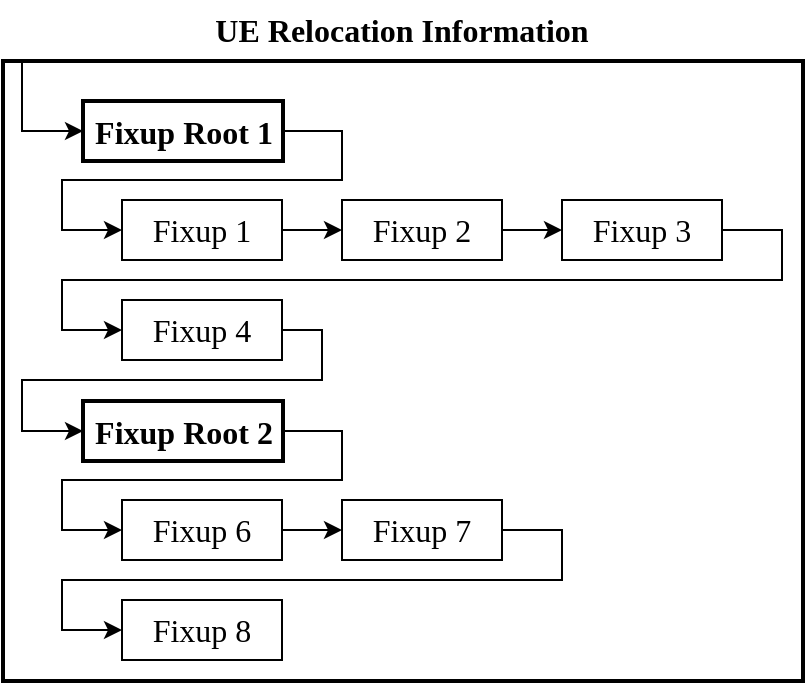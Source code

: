 <mxfile version="21.6.1" type="device">
  <diagram name="Page-1" id="qRr6l2I18ddHT-cDgbO_">
    <mxGraphModel dx="635" dy="1130" grid="1" gridSize="10" guides="1" tooltips="1" connect="1" arrows="1" fold="1" page="0" pageScale="1" pageWidth="850" pageHeight="1100" background="none" math="0" shadow="0">
      <root>
        <mxCell id="0" />
        <mxCell id="1" parent="0" />
        <mxCell id="28h8p6NKfgGUSUsHZ_uL-29" value="" style="rounded=0;whiteSpace=wrap;html=1;fillColor=none;strokeWidth=2;" parent="1" vertex="1">
          <mxGeometry x="30.5" y="210.5" width="400" height="310" as="geometry" />
        </mxCell>
        <mxCell id="28h8p6NKfgGUSUsHZ_uL-23" style="edgeStyle=orthogonalEdgeStyle;rounded=0;orthogonalLoop=1;jettySize=auto;html=1;exitX=1;exitY=0.5;exitDx=0;exitDy=0;entryX=0;entryY=0.5;entryDx=0;entryDy=0;" parent="1" source="28h8p6NKfgGUSUsHZ_uL-4" target="28h8p6NKfgGUSUsHZ_uL-6" edge="1">
          <mxGeometry relative="1" as="geometry">
            <Array as="points">
              <mxPoint x="200" y="245" />
              <mxPoint x="200" y="270" />
              <mxPoint x="60" y="270" />
              <mxPoint x="60" y="295" />
            </Array>
          </mxGeometry>
        </mxCell>
        <mxCell id="28h8p6NKfgGUSUsHZ_uL-24" style="edgeStyle=orthogonalEdgeStyle;rounded=0;orthogonalLoop=1;jettySize=auto;html=1;exitX=0;exitY=0.5;exitDx=0;exitDy=0;startArrow=classic;startFill=1;endArrow=none;endFill=0;" parent="1" source="28h8p6NKfgGUSUsHZ_uL-4" edge="1">
          <mxGeometry relative="1" as="geometry">
            <mxPoint x="40" y="210" as="targetPoint" />
            <Array as="points">
              <mxPoint x="40" y="245" />
              <mxPoint x="40" y="210" />
            </Array>
          </mxGeometry>
        </mxCell>
        <mxCell id="28h8p6NKfgGUSUsHZ_uL-4" value="&lt;font style=&quot;font-size: 16px;&quot; face=&quot;LMRoman10-Regular&quot;&gt;&lt;b&gt;Fixup Root 1&lt;/b&gt;&lt;/font&gt;" style="rounded=0;whiteSpace=wrap;html=1;strokeWidth=2;" parent="1" vertex="1">
          <mxGeometry x="70.5" y="230.5" width="100" height="30" as="geometry" />
        </mxCell>
        <mxCell id="28h8p6NKfgGUSUsHZ_uL-5" style="edgeStyle=orthogonalEdgeStyle;rounded=0;orthogonalLoop=1;jettySize=auto;html=1;exitX=1;exitY=0.5;exitDx=0;exitDy=0;entryX=0;entryY=0.5;entryDx=0;entryDy=0;" parent="1" source="28h8p6NKfgGUSUsHZ_uL-6" target="28h8p6NKfgGUSUsHZ_uL-14" edge="1">
          <mxGeometry relative="1" as="geometry" />
        </mxCell>
        <mxCell id="28h8p6NKfgGUSUsHZ_uL-6" value="&lt;font face=&quot;LMRoman10-Regular&quot;&gt;&lt;font size=&quot;3&quot;&gt;Fixup&amp;nbsp;1&lt;/font&gt;&lt;/font&gt;" style="rounded=0;whiteSpace=wrap;html=1;" parent="1" vertex="1">
          <mxGeometry x="90" y="280" width="80" height="30" as="geometry" />
        </mxCell>
        <mxCell id="28h8p6NKfgGUSUsHZ_uL-35" style="edgeStyle=orthogonalEdgeStyle;rounded=0;orthogonalLoop=1;jettySize=auto;html=1;exitX=1;exitY=0.5;exitDx=0;exitDy=0;entryX=0;entryY=0.5;entryDx=0;entryDy=0;" parent="1" source="28h8p6NKfgGUSUsHZ_uL-7" target="28h8p6NKfgGUSUsHZ_uL-10" edge="1">
          <mxGeometry relative="1" as="geometry">
            <Array as="points">
              <mxPoint x="190" y="345" />
              <mxPoint x="190" y="370" />
              <mxPoint x="40" y="370" />
              <mxPoint x="40" y="395" />
            </Array>
          </mxGeometry>
        </mxCell>
        <mxCell id="28h8p6NKfgGUSUsHZ_uL-7" value="&lt;font face=&quot;LMRoman10-Regular&quot;&gt;&lt;font size=&quot;3&quot;&gt;Fixup&amp;nbsp;4&lt;/font&gt;&lt;/font&gt;" style="rounded=0;whiteSpace=wrap;html=1;" parent="1" vertex="1">
          <mxGeometry x="90" y="330" width="80" height="30" as="geometry" />
        </mxCell>
        <mxCell id="28h8p6NKfgGUSUsHZ_uL-22" style="edgeStyle=orthogonalEdgeStyle;rounded=0;orthogonalLoop=1;jettySize=auto;html=1;exitX=1;exitY=0.5;exitDx=0;exitDy=0;entryX=0;entryY=0.5;entryDx=0;entryDy=0;" parent="1" source="28h8p6NKfgGUSUsHZ_uL-10" target="28h8p6NKfgGUSUsHZ_uL-12" edge="1">
          <mxGeometry relative="1" as="geometry">
            <Array as="points">
              <mxPoint x="200" y="395" />
              <mxPoint x="200" y="420" />
              <mxPoint x="60" y="420" />
              <mxPoint x="60" y="445" />
            </Array>
          </mxGeometry>
        </mxCell>
        <mxCell id="28h8p6NKfgGUSUsHZ_uL-10" value="&lt;font face=&quot;LMRoman10-Regular&quot;&gt;&lt;font size=&quot;3&quot;&gt;&lt;b&gt;Fixup&amp;nbsp;Root 2&lt;/b&gt;&lt;/font&gt;&lt;/font&gt;" style="rounded=0;whiteSpace=wrap;html=1;strokeWidth=2;" parent="1" vertex="1">
          <mxGeometry x="70.5" y="380.5" width="100" height="30" as="geometry" />
        </mxCell>
        <mxCell id="28h8p6NKfgGUSUsHZ_uL-27" style="edgeStyle=orthogonalEdgeStyle;rounded=0;orthogonalLoop=1;jettySize=auto;html=1;exitX=1;exitY=0.5;exitDx=0;exitDy=0;entryX=0;entryY=0.5;entryDx=0;entryDy=0;" parent="1" source="28h8p6NKfgGUSUsHZ_uL-12" target="28h8p6NKfgGUSUsHZ_uL-25" edge="1">
          <mxGeometry relative="1" as="geometry" />
        </mxCell>
        <mxCell id="28h8p6NKfgGUSUsHZ_uL-12" value="&lt;font face=&quot;LMRoman10-Regular&quot;&gt;&lt;font size=&quot;3&quot;&gt;Fixup&amp;nbsp;6&lt;/font&gt;&lt;/font&gt;" style="rounded=0;whiteSpace=wrap;html=1;" parent="1" vertex="1">
          <mxGeometry x="90" y="430" width="80" height="30" as="geometry" />
        </mxCell>
        <mxCell id="28h8p6NKfgGUSUsHZ_uL-13" style="edgeStyle=orthogonalEdgeStyle;rounded=0;orthogonalLoop=1;jettySize=auto;html=1;exitX=1;exitY=0.5;exitDx=0;exitDy=0;entryX=0;entryY=0.5;entryDx=0;entryDy=0;" parent="1" source="28h8p6NKfgGUSUsHZ_uL-14" target="28h8p6NKfgGUSUsHZ_uL-15" edge="1">
          <mxGeometry relative="1" as="geometry" />
        </mxCell>
        <mxCell id="28h8p6NKfgGUSUsHZ_uL-14" value="&lt;font face=&quot;LMRoman10-Regular&quot;&gt;&lt;font size=&quot;3&quot;&gt;Fixup&amp;nbsp;2&lt;/font&gt;&lt;/font&gt;" style="rounded=0;whiteSpace=wrap;html=1;" parent="1" vertex="1">
          <mxGeometry x="200" y="280" width="80" height="30" as="geometry" />
        </mxCell>
        <mxCell id="28h8p6NKfgGUSUsHZ_uL-17" style="edgeStyle=orthogonalEdgeStyle;rounded=0;orthogonalLoop=1;jettySize=auto;html=1;exitX=1;exitY=0.5;exitDx=0;exitDy=0;entryX=0;entryY=0.5;entryDx=0;entryDy=0;" parent="1" source="28h8p6NKfgGUSUsHZ_uL-15" target="28h8p6NKfgGUSUsHZ_uL-7" edge="1">
          <mxGeometry relative="1" as="geometry">
            <Array as="points">
              <mxPoint x="420" y="295" />
              <mxPoint x="420" y="320" />
              <mxPoint x="60" y="320" />
              <mxPoint x="60" y="345" />
            </Array>
          </mxGeometry>
        </mxCell>
        <mxCell id="28h8p6NKfgGUSUsHZ_uL-15" value="&lt;font face=&quot;LMRoman10-Regular&quot;&gt;&lt;font size=&quot;3&quot;&gt;Fixup&amp;nbsp;3&lt;/font&gt;&lt;/font&gt;" style="rounded=0;whiteSpace=wrap;html=1;" parent="1" vertex="1">
          <mxGeometry x="310" y="280" width="80" height="30" as="geometry" />
        </mxCell>
        <mxCell id="28h8p6NKfgGUSUsHZ_uL-28" style="edgeStyle=orthogonalEdgeStyle;rounded=0;orthogonalLoop=1;jettySize=auto;html=1;exitX=1;exitY=0.5;exitDx=0;exitDy=0;entryX=0;entryY=0.5;entryDx=0;entryDy=0;" parent="1" source="28h8p6NKfgGUSUsHZ_uL-25" target="28h8p6NKfgGUSUsHZ_uL-26" edge="1">
          <mxGeometry relative="1" as="geometry">
            <Array as="points">
              <mxPoint x="310" y="445" />
              <mxPoint x="310" y="470" />
              <mxPoint x="60" y="470" />
              <mxPoint x="60" y="495" />
            </Array>
          </mxGeometry>
        </mxCell>
        <mxCell id="28h8p6NKfgGUSUsHZ_uL-25" value="&lt;font face=&quot;LMRoman10-Regular&quot;&gt;&lt;font size=&quot;3&quot;&gt;Fixup 7&lt;/font&gt;&lt;/font&gt;" style="rounded=0;whiteSpace=wrap;html=1;" parent="1" vertex="1">
          <mxGeometry x="200" y="430" width="80" height="30" as="geometry" />
        </mxCell>
        <mxCell id="28h8p6NKfgGUSUsHZ_uL-26" value="&lt;font face=&quot;LMRoman10-Regular&quot;&gt;&lt;font size=&quot;3&quot;&gt;Fixup 8&lt;/font&gt;&lt;/font&gt;" style="rounded=0;whiteSpace=wrap;html=1;" parent="1" vertex="1">
          <mxGeometry x="90" y="480" width="80" height="30" as="geometry" />
        </mxCell>
        <mxCell id="28h8p6NKfgGUSUsHZ_uL-30" value="&lt;b&gt;UE Relocation Information&lt;/b&gt;" style="text;html=1;strokeColor=none;fillColor=none;align=center;verticalAlign=middle;whiteSpace=wrap;rounded=0;fontFamily=LMRoman10-Regular;fontSize=16;fontColor=default;" parent="1" vertex="1">
          <mxGeometry x="30" y="180" width="400" height="30" as="geometry" />
        </mxCell>
      </root>
    </mxGraphModel>
  </diagram>
</mxfile>
